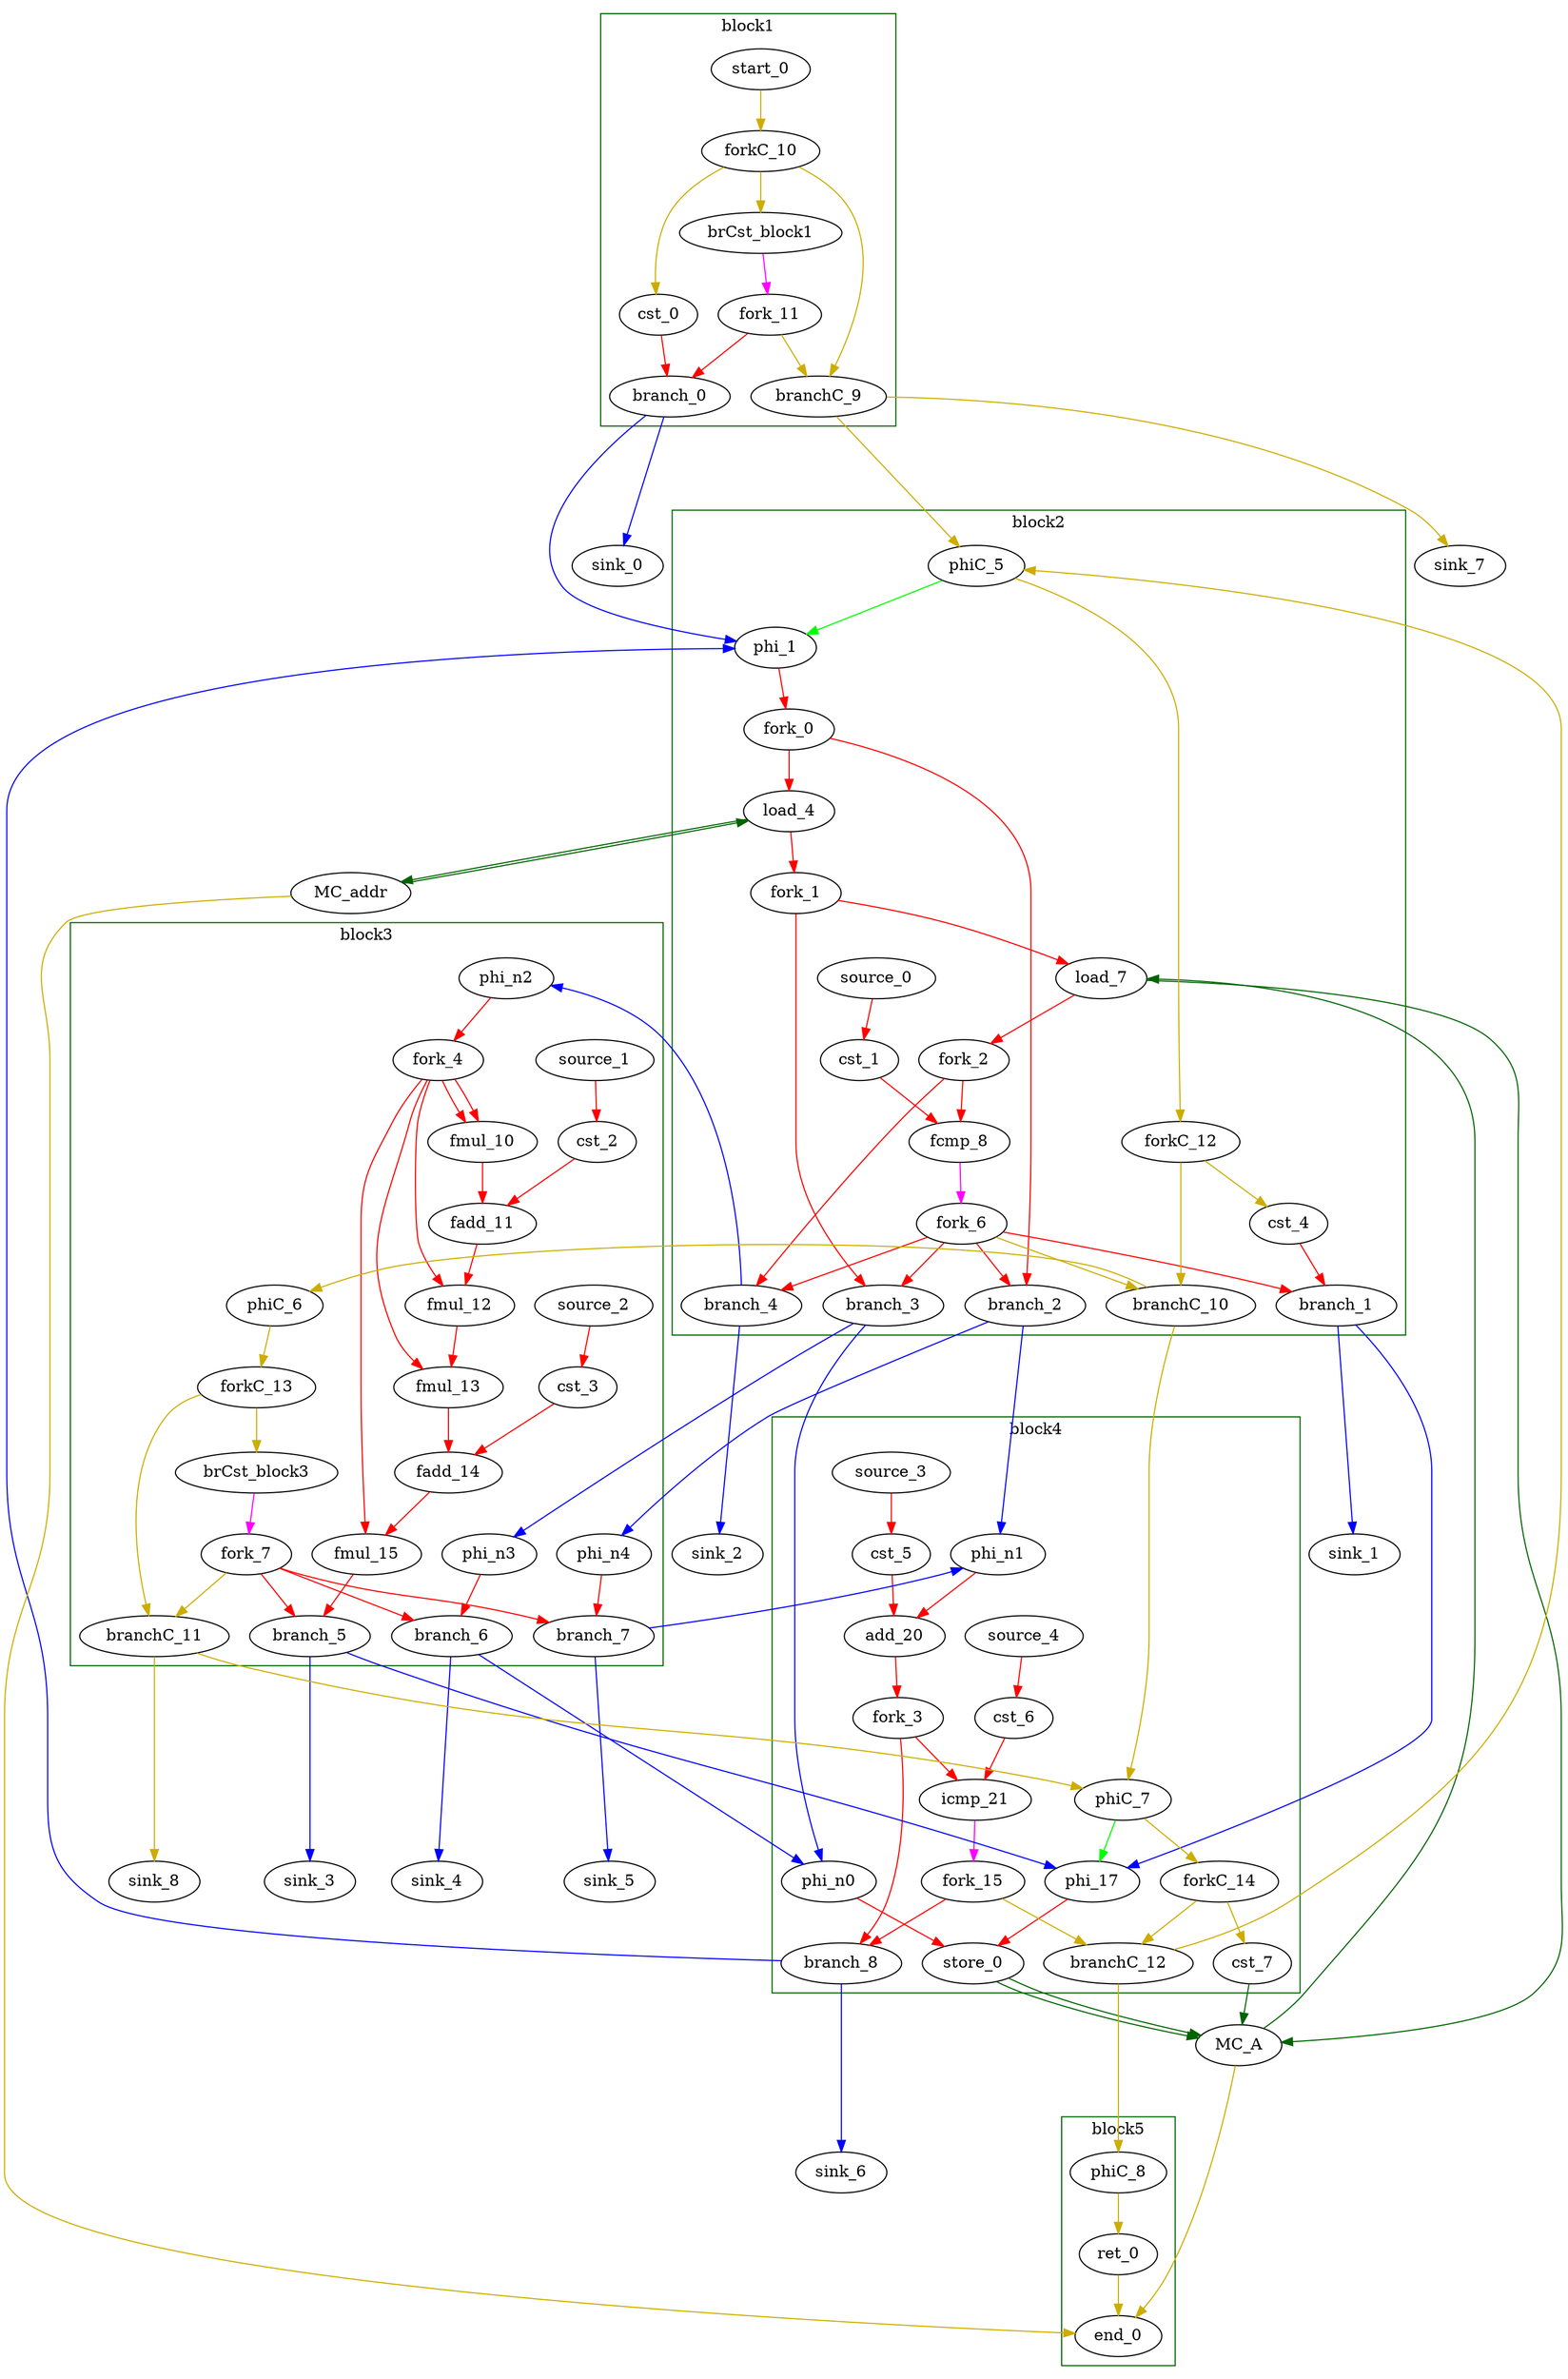 Digraph G {
	splines=spline;
//DHLS version: 0.1.1" [shape = "none" pos = "20,20!"]
		"brCst_block1" [type = "Constant", bbID= 1, in = "in1:1", out = "out1:1", value = "0x1"];
		"cst_0" [type = "Constant", bbID= 1, in = "in1:1", out = "out1:1", value = "0x00000000"];
		"phi_1" [type = "Mux", bbID= 2, in = "in1?:1 in2:10 in3:10 ", out = "out1:10", delay=1.397];
		"load_4" [type = "Operator", bbID= 2, op = "mc_load_op", bbID= 2, portId= 0, in = "in1:32 in2:10 ", out = "out1:32 out2:10 ", delay=1.412, latency=2, II=1];
		"load_7" [type = "Operator", bbID= 2, op = "mc_load_op", bbID= 2, portId= 0, in = "in1:32 in2:32 ", out = "out1:32 out2:32 ", delay=1.412, latency=2, II=1];
		"cst_1" [type = "Constant", bbID= 2, in = "in1:32", out = "out1:32", value = "0x3F800000"];
		"fcmp_8" [type = "Operator", bbID= 2, op = "fcmp_ult_op", in = "in1:32 in2:32 ", out = "out1:1 ", delay=1.895, latency=2, II=1];
		"fmul_10" [type = "Operator", bbID= 3, op = "fmul_op", in = "in1:32 in2:32 ", out = "out1:32 ", delay=0.000, latency=6, II=1];
		"cst_2" [type = "Constant", bbID= 3, in = "in1:32", out = "out1:32", value = "0x419C30C3"];
		"fadd_11" [type = "Operator", bbID= 3, op = "fadd_op", in = "in1:32 in2:32 ", out = "out1:32 ", delay=0.000, latency=10, II=1];
		"fmul_12" [type = "Operator", bbID= 3, op = "fmul_op", in = "in1:32 in2:32 ", out = "out1:32 ", delay=0.000, latency=6, II=1];
		"fmul_13" [type = "Operator", bbID= 3, op = "fmul_op", in = "in1:32 in2:32 ", out = "out1:32 ", delay=0.000, latency=6, II=1];
		"cst_3" [type = "Constant", bbID= 3, in = "in1:32", out = "out1:32", value = "0x406D1AD2"];
		"fadd_14" [type = "Operator", bbID= 3, op = "fadd_op", in = "in1:32 in2:32 ", out = "out1:32 ", delay=0.000, latency=10, II=1];
		"fmul_15" [type = "Operator", bbID= 3, op = "fmul_op", in = "in1:32 in2:32 ", out = "out1:32 ", delay=0.000, latency=6, II=1];
		"brCst_block3" [type = "Constant", bbID= 3, in = "in1:1", out = "out1:1", value = "0x1"];
		"cst_4" [type = "Constant", bbID= 2, in = "in1:32", out = "out1:32", value = "0x3F800000"];
		"phi_17" [type = "Mux", bbID= 4, in = "in1?:1 in2:32 in3:32 ", out = "out1:32", delay=1.397];
		"store_0" [type = "Operator", bbID= 4, op = "mc_store_op", bbID= 4, portId= 0, in = "in1:32 in2:32 ", out = "out1:32 out2:32 ", delay=0.672, latency=0, II=1];
		"cst_5" [type = "Constant", bbID= 4, in = "in1:1", out = "out1:1", value = "0x00000001"];
		"add_20" [type = "Operator", bbID= 4, op = "add_op", in = "in1:10 in2:10 ", out = "out1:10 ", delay=2.287, latency=0, II=1];
		"cst_6" [type = "Constant", bbID= 4, in = "in1:10", out = "out1:10", value = "0x000003E8"];
		"icmp_21" [type = "Operator", bbID= 4, op = "icmp_ult_op", in = "in1:10 in2:10 ", out = "out1:1 ", delay=1.907, latency=0, II=1];
		"ret_0" [type = "Operator", bbID= 5, op = "ret_op", in = "in1:0 ", out = "out1:0 ", delay=0.000, latency=0, II=1];
		"phi_n0" [type = "Merge", bbID= 4, in = "in1:32 in2:32 ", out = "out1:32", delay=1.397];
		"phi_n1" [type = "Merge", bbID= 4, in = "in1:10 in2:10 ", out = "out1:10", delay=1.397];
		"phi_n2" [type = "Merge", bbID= 3, in = "in1:32 ", out = "out1:32", delay=0.000];
		"phi_n3" [type = "Merge", bbID= 3, in = "in1:32 ", out = "out1:32", delay=0.000];
		"phi_n4" [type = "Merge", bbID= 3, in = "in1:10 ", out = "out1:10", delay=0.000];
		"fork_0" [type = "Fork", bbID= 2, in = "in1:10", out = "out1:10 out2:10 "];
		"fork_1" [type = "Fork", bbID= 2, in = "in1:32", out = "out1:32 out2:32 "];
		"fork_2" [type = "Fork", bbID= 2, in = "in1:32", out = "out1:32 out2:32 "];
		"fork_3" [type = "Fork", bbID= 4, in = "in1:10", out = "out1:10 out2:10 "];
		"fork_4" [type = "Fork", bbID= 3, in = "in1:32", out = "out1:32 out2:32 out3:32 out4:32 out5:32 "];
		"branch_0" [type = "Branch", bbID= 1,  in = "in1:1 in2?:1", out = "out1+:1 out2-:1"];
		"branch_1" [type = "Branch", bbID= 2,  in = "in1:32 in2?:1", out = "out1+:32 out2-:32"];
		"branch_2" [type = "Branch", bbID= 2,  in = "in1:10 in2?:1", out = "out1+:10 out2-:10"];
		"branch_3" [type = "Branch", bbID= 2,  in = "in1:32 in2?:1", out = "out1+:32 out2-:32"];
		"branch_4" [type = "Branch", bbID= 2,  in = "in1:32 in2?:1", out = "out1+:32 out2-:32"];
		"fork_6" [type = "Fork", bbID= 2, in = "in1:1", out = "out1:1 out2:1 out3:1 out4:1 out5:1 "];
		"branch_5" [type = "Branch", bbID= 3,  in = "in1:32 in2?:1", out = "out1+:32 out2-:32"];
		"branch_6" [type = "Branch", bbID= 3,  in = "in1:32 in2?:1", out = "out1+:32 out2-:32"];
		"branch_7" [type = "Branch", bbID= 3,  in = "in1:10 in2?:1", out = "out1+:10 out2-:10"];
		"fork_7" [type = "Fork", bbID= 3, in = "in1:1", out = "out1:1 out2:1 out3:1 out4:1 "];
		"branch_8" [type = "Branch", bbID= 4,  in = "in1:10 in2?:1", out = "out1+:10 out2-:10"];
		"MC_addr" [type = "MC", bbID= 0, in = "in1:10*l0a ", out = "out1:32*l0d out2:0*e ", memory = "addr", bbcount = 0, ldcount = 1, stcount = 0];
		"MC_A" [type = "MC", bbID= 0, in = "in1:32*c0 in2:32*l0a in3:32*s0a in4:32*s0d ", out = "out1:32*l0d out2:0*e ", memory = "A", bbcount = 1, ldcount = 1, stcount = 1];
		"cst_7" [type = "Constant", bbID= 4, in = "in1:1", out = "out1:1", value = "0x00000001"];
		"end_0" [type = "Exit", bbID= 0, in = "in1:0*e in2:0*e in3:0 ", out = "out1:0"];
		"start_0" [type = "Entry", control= "true", bbID= 1, in = "in1:0", out = "out1:0"];
		"forkC_10" [type = "Fork", bbID= 1, in = "in1:0", out = "out1:0 out2:0 out3:0 "];
		"branchC_9" [type = "Branch", bbID= 1,  in = "in1:0 in2?:1", out = "out1+:0 out2-:0"];
		"fork_11" [type = "Fork", bbID= 1, in = "in1:1", out = "out1:1 out2:1 "];
		"phiC_5" [type = "CntrlMerge", bbID= 2, in = "in1:0 in2:0 ", out = "out1:0 out2?:1", delay=0.000];
		"forkC_12" [type = "Fork", bbID= 2, in = "in1:0", out = "out1:0 out2:0 "];
		"branchC_10" [type = "Branch", bbID= 2,  in = "in1:0 in2?:1", out = "out1+:0 out2-:0"];
		"phiC_6" [type = "Merge", bbID= 3, in = "in1:0 ", out = "out1:0", delay=0.000];
		"forkC_13" [type = "Fork", bbID= 3, in = "in1:0", out = "out1:0 out2:0 "];
		"branchC_11" [type = "Branch", bbID= 3,  in = "in1:0 in2?:1", out = "out1+:0 out2-:0"];
		"phiC_7" [type = "CntrlMerge", bbID= 4, in = "in1:0 in2:0 ", out = "out1:0 out2?:1", delay=0.000];
		"forkC_14" [type = "Fork", bbID= 4, in = "in1:0", out = "out1:0 out2:0 "];
		"branchC_12" [type = "Branch", bbID= 4,  in = "in1:0 in2?:1", out = "out1+:0 out2-:0"];
		"fork_15" [type = "Fork", bbID= 4, in = "in1:1", out = "out1:1 out2:1 "];
		"phiC_8" [type = "Merge", bbID= 5, in = "in1:0 ", out = "out1:0", delay=0.000];
		"sink_0" [type = "Sink", bbID= 0, in = "in1:1"];
		"sink_1" [type = "Sink", bbID= 0, in = "in1:32"];
		"sink_2" [type = "Sink", bbID= 0, in = "in1:32"];
		"sink_3" [type = "Sink", bbID= 0, in = "in1:32"];
		"sink_4" [type = "Sink", bbID= 0, in = "in1:32"];
		"sink_5" [type = "Sink", bbID= 0, in = "in1:10"];
		"sink_6" [type = "Sink", bbID= 0, in = "in1:10"];
		"sink_7" [type = "Sink", bbID= 0, in = "in1:0"];
		"sink_8" [type = "Sink", bbID= 0, in = "in1:0"];
		"source_0" [type = "Source", bbID= 2, out = "out1:32"];
		"source_1" [type = "Source", bbID= 3, out = "out1:32"];
		"source_2" [type = "Source", bbID= 3, out = "out1:32"];
		"source_3" [type = "Source", bbID= 4, out = "out1:1"];
		"source_4" [type = "Source", bbID= 4, out = "out1:10"];
		"load_4" -> "MC_addr" [color = "darkgreen", mem_address = "true", from = "out2", to = "in1"];
		"MC_addr" -> "load_4" [color = "darkgreen", mem_address = "false", from = "out1", to = "in1"];
		"load_7" -> "MC_A" [color = "darkgreen", mem_address = "true", from = "out2", to = "in2"];
		"MC_A" -> "load_7" [color = "darkgreen", mem_address = "false", from = "out1", to = "in1"];
		"store_0" -> "MC_A" [color = "darkgreen", mem_address = "true", from = "out2", to = "in3"];
		"store_0" -> "MC_A" [color = "darkgreen", mem_address = "false", from = "out1", to = "in4"];
		"MC_addr" -> "end_0" [color = "gold3", from = "out2", to = "in1"];
		"cst_7" -> "MC_A" [color = "darkgreen", from = "out1", to = "in1"];
		"MC_A" -> "end_0" [color = "gold3", from = "out2", to = "in2"];
	subgraph cluster_0 {
	color = "darkgreen";
		label = "block1";
		"brCst_block1" -> "fork_11" [color = "magenta", from = "out1", to = "in1"];
		"cst_0" -> "branch_0" [color = "red", from = "out1", to = "in1"];
		"start_0" -> "forkC_10" [color = "gold3", from = "out1", to = "in1"];
		"forkC_10" -> "cst_0" [color = "gold3", from = "out1", to = "in1"];
		"forkC_10" -> "branchC_9" [color = "gold3", from = "out2", to = "in1"];
		"forkC_10" -> "brCst_block1" [color = "gold3", from = "out3", to = "in1"];
		"fork_11" -> "branch_0" [color = "red", from = "out1", to = "in2"];
		"fork_11" -> "branchC_9" [color = "gold3", from = "out2", to = "in2"];
	}
		"branch_0" -> "phi_1" [color = "blue", minlen = 3, from = "out1", to = "in2"];
		"branch_0" -> "sink_0" [color = "blue", minlen = 3, from = "out2", to = "in1"];
		"branchC_9" -> "phiC_5" [color = "gold3", minlen = 3, from = "out1", to = "in1"];
		"branchC_9" -> "sink_7" [color = "gold3", minlen = 3, from = "out2", to = "in1"];
	subgraph cluster_1 {
	color = "darkgreen";
		label = "block2";
		"phi_1" -> "fork_0" [color = "red", from = "out1", to = "in1"];
		"load_4" -> "fork_1" [color = "red", from = "out1", to = "in1"];
		"load_7" -> "fork_2" [color = "red", from = "out1", to = "in1"];
		"cst_1" -> "fcmp_8" [color = "red", from = "out1", to = "in2"];
		"fcmp_8" -> "fork_6" [color = "magenta", from = "out1", to = "in1"];
		"cst_4" -> "branch_1" [color = "red", from = "out1", to = "in1"];
		"fork_0" -> "load_4" [color = "red", from = "out1", to = "in2"];
		"fork_0" -> "branch_2" [color = "red", from = "out2", to = "in1"];
		"fork_1" -> "load_7" [color = "red", from = "out1", to = "in2"];
		"fork_1" -> "branch_3" [color = "red", from = "out2", to = "in1"];
		"fork_2" -> "fcmp_8" [color = "red", from = "out1", to = "in1"];
		"fork_2" -> "branch_4" [color = "red", from = "out2", to = "in1"];
		"fork_6" -> "branch_4" [color = "red", from = "out1", to = "in2"];
		"fork_6" -> "branch_3" [color = "red", from = "out2", to = "in2"];
		"fork_6" -> "branch_2" [color = "red", from = "out3", to = "in2"];
		"fork_6" -> "branch_1" [color = "red", from = "out4", to = "in2"];
		"fork_6" -> "branchC_10" [color = "gold3", from = "out5", to = "in2"];
		"phiC_5" -> "phi_1" [color = "green", from = "out2", to = "in1"];
		"phiC_5" -> "forkC_12" [color = "gold3", from = "out1", to = "in1"];
		"forkC_12" -> "cst_4" [color = "gold3", from = "out1", to = "in1"];
		"forkC_12" -> "branchC_10" [color = "gold3", from = "out2", to = "in1"];
		"source_0" -> "cst_1" [color = "red", from = "out1", to = "in1"];
	}
		"branch_1" -> "phi_17" [color = "blue", minlen = 3, from = "out2", to = "in2"];
		"branch_1" -> "sink_1" [color = "blue", minlen = 3, from = "out1", to = "in1"];
		"branch_2" -> "phi_n4" [color = "blue", minlen = 3, from = "out1", to = "in1"];
		"branch_2" -> "phi_n1" [color = "blue", minlen = 3, from = "out2", to = "in1"];
		"branch_3" -> "phi_n3" [color = "blue", minlen = 3, from = "out1", to = "in1"];
		"branch_3" -> "phi_n0" [color = "blue", minlen = 3, from = "out2", to = "in1"];
		"branch_4" -> "phi_n2" [color = "blue", minlen = 3, from = "out1", to = "in1"];
		"branch_4" -> "sink_2" [color = "blue", minlen = 3, from = "out2", to = "in1"];
		"branchC_10" -> "phiC_6" [color = "gold3", minlen = 3, from = "out1", to = "in1"];
		"branchC_10" -> "phiC_7" [color = "gold3", minlen = 3, from = "out2", to = "in1"];
	subgraph cluster_2 {
	color = "darkgreen";
		label = "block3";
		"fmul_10" -> "fadd_11" [color = "red", from = "out1", to = "in1"];
		"cst_2" -> "fadd_11" [color = "red", from = "out1", to = "in2"];
		"fadd_11" -> "fmul_12" [color = "red", from = "out1", to = "in1"];
		"fmul_12" -> "fmul_13" [color = "red", from = "out1", to = "in1"];
		"fmul_13" -> "fadd_14" [color = "red", from = "out1", to = "in1"];
		"cst_3" -> "fadd_14" [color = "red", from = "out1", to = "in2"];
		"fadd_14" -> "fmul_15" [color = "red", from = "out1", to = "in1"];
		"fmul_15" -> "branch_5" [color = "red", from = "out1", to = "in1"];
		"brCst_block3" -> "fork_7" [color = "magenta", from = "out1", to = "in1"];
		"phi_n2" -> "fork_4" [color = "red", from = "out1", to = "in1"];
		"phi_n3" -> "branch_6" [color = "red", from = "out1", to = "in1"];
		"phi_n4" -> "branch_7" [color = "red", from = "out1", to = "in1"];
		"fork_4" -> "fmul_10" [color = "red", from = "out1", to = "in1"];
		"fork_4" -> "fmul_10" [color = "red", from = "out2", to = "in2"];
		"fork_4" -> "fmul_12" [color = "red", from = "out3", to = "in2"];
		"fork_4" -> "fmul_13" [color = "red", from = "out4", to = "in2"];
		"fork_4" -> "fmul_15" [color = "red", from = "out5", to = "in2"];
		"fork_7" -> "branch_7" [color = "red", from = "out1", to = "in2"];
		"fork_7" -> "branch_6" [color = "red", from = "out2", to = "in2"];
		"fork_7" -> "branch_5" [color = "red", from = "out3", to = "in2"];
		"fork_7" -> "branchC_11" [color = "gold3", from = "out4", to = "in2"];
		"phiC_6" -> "forkC_13" [color = "gold3", from = "out1", to = "in1"];
		"forkC_13" -> "branchC_11" [color = "gold3", from = "out1", to = "in1"];
		"forkC_13" -> "brCst_block3" [color = "gold3", from = "out2", to = "in1"];
		"source_1" -> "cst_2" [color = "red", from = "out1", to = "in1"];
		"source_2" -> "cst_3" [color = "red", from = "out1", to = "in1"];
	}
		"branch_5" -> "phi_17" [color = "blue", minlen = 3, from = "out1", to = "in3"];
		"branch_5" -> "sink_3" [color = "blue", minlen = 3, from = "out2", to = "in1"];
		"branch_6" -> "phi_n0" [color = "blue", minlen = 3, from = "out1", to = "in2"];
		"branch_6" -> "sink_4" [color = "blue", minlen = 3, from = "out2", to = "in1"];
		"branch_7" -> "phi_n1" [color = "blue", minlen = 3, from = "out1", to = "in2"];
		"branch_7" -> "sink_5" [color = "blue", minlen = 3, from = "out2", to = "in1"];
		"branchC_11" -> "phiC_7" [color = "gold3", minlen = 3, from = "out1", to = "in2"];
		"branchC_11" -> "sink_8" [color = "gold3", minlen = 3, from = "out2", to = "in1"];
	subgraph cluster_3 {
	color = "darkgreen";
		label = "block4";
		"phi_17" -> "store_0" [color = "red", from = "out1", to = "in1"];
		"cst_5" -> "add_20" [color = "red", from = "out1", to = "in2"];
		"add_20" -> "fork_3" [color = "red", from = "out1", to = "in1"];
		"cst_6" -> "icmp_21" [color = "red", from = "out1", to = "in2"];
		"icmp_21" -> "fork_15" [color = "magenta", from = "out1", to = "in1"];
		"phi_n0" -> "store_0" [color = "red", from = "out1", to = "in2"];
		"phi_n1" -> "add_20" [color = "red", from = "out1", to = "in1"];
		"fork_3" -> "icmp_21" [color = "red", from = "out1", to = "in1"];
		"fork_3" -> "branch_8" [color = "red", from = "out2", to = "in1"];
		"phiC_7" -> "phi_17" [color = "green", from = "out2", to = "in1"];
		"phiC_7" -> "forkC_14" [color = "gold3", from = "out1", to = "in1"];
		"forkC_14" -> "cst_7" [color = "gold3", from = "out1", to = "in1"];
		"forkC_14" -> "branchC_12" [color = "gold3", from = "out2", to = "in1"];
		"fork_15" -> "branch_8" [color = "red", from = "out1", to = "in2"];
		"fork_15" -> "branchC_12" [color = "gold3", from = "out2", to = "in2"];
		"source_3" -> "cst_5" [color = "red", from = "out1", to = "in1"];
		"source_4" -> "cst_6" [color = "red", from = "out1", to = "in1"];
	}
		"branch_8" -> "phi_1" [color = "blue", minlen = 3, from = "out1", to = "in3"];
		"branch_8" -> "sink_6" [color = "blue", minlen = 3, from = "out2", to = "in1"];
		"branchC_12" -> "phiC_5" [color = "gold3", minlen = 3, from = "out1", to = "in2"];
		"branchC_12" -> "phiC_8" [color = "gold3", minlen = 3, from = "out2", to = "in1"];
	subgraph cluster_4 {
	color = "darkgreen";
		label = "block5";
		"ret_0" -> "end_0" [color = "gold3", from = "out1", to = "in3"];
		"phiC_8" -> "ret_0" [color = "gold3", from = "out1", to = "in1"];
	}
}